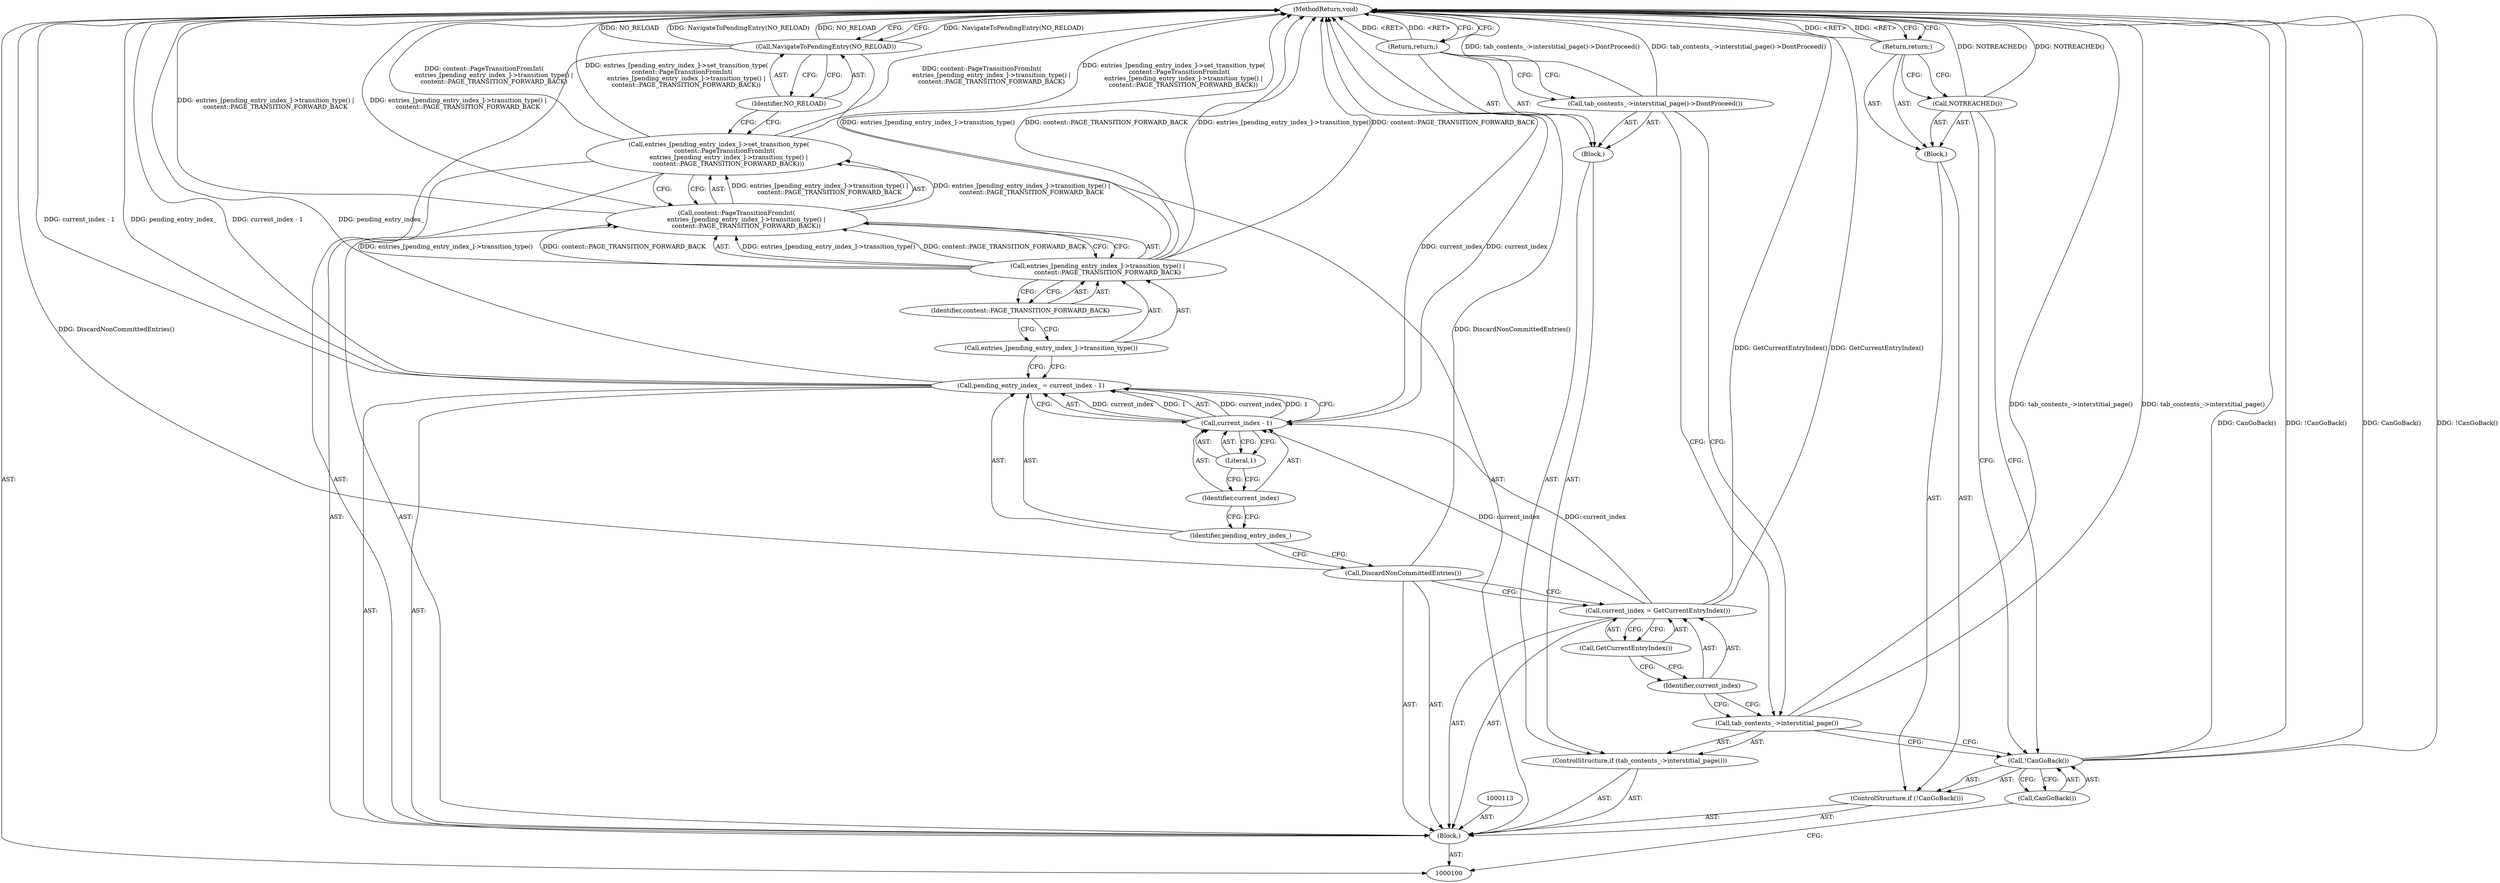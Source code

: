 digraph "1_Chrome_6a13a6c2fbae0b3269743e6a141fdfe0d9ec9793_2" {
"1000130" [label="(MethodReturn,void)"];
"1000101" [label="(Block,)"];
"1000116" [label="(Call,GetCurrentEntryIndex())"];
"1000114" [label="(Call,current_index = GetCurrentEntryIndex())"];
"1000115" [label="(Identifier,current_index)"];
"1000117" [label="(Call,DiscardNonCommittedEntries())"];
"1000118" [label="(Call,pending_entry_index_ = current_index - 1)"];
"1000119" [label="(Identifier,pending_entry_index_)"];
"1000120" [label="(Call,current_index - 1)"];
"1000121" [label="(Identifier,current_index)"];
"1000122" [label="(Literal,1)"];
"1000123" [label="(Call,entries_[pending_entry_index_]->set_transition_type(\n      content::PageTransitionFromInt(\n          entries_[pending_entry_index_]->transition_type() |\n          content::PAGE_TRANSITION_FORWARD_BACK)))"];
"1000124" [label="(Call,content::PageTransitionFromInt(\n          entries_[pending_entry_index_]->transition_type() |\n          content::PAGE_TRANSITION_FORWARD_BACK))"];
"1000125" [label="(Call,entries_[pending_entry_index_]->transition_type() |\n          content::PAGE_TRANSITION_FORWARD_BACK)"];
"1000126" [label="(Call,entries_[pending_entry_index_]->transition_type())"];
"1000127" [label="(Identifier,content::PAGE_TRANSITION_FORWARD_BACK)"];
"1000102" [label="(ControlStructure,if (!CanGoBack()))"];
"1000105" [label="(Block,)"];
"1000103" [label="(Call,!CanGoBack())"];
"1000104" [label="(Call,CanGoBack())"];
"1000128" [label="(Call,NavigateToPendingEntry(NO_RELOAD))"];
"1000129" [label="(Identifier,NO_RELOAD)"];
"1000106" [label="(Call,NOTREACHED())"];
"1000107" [label="(Return,return;)"];
"1000108" [label="(ControlStructure,if (tab_contents_->interstitial_page()))"];
"1000110" [label="(Block,)"];
"1000109" [label="(Call,tab_contents_->interstitial_page())"];
"1000111" [label="(Call,tab_contents_->interstitial_page()->DontProceed())"];
"1000112" [label="(Return,return;)"];
"1000130" -> "1000100"  [label="AST: "];
"1000130" -> "1000107"  [label="CFG: "];
"1000130" -> "1000112"  [label="CFG: "];
"1000130" -> "1000128"  [label="CFG: "];
"1000112" -> "1000130"  [label="DDG: <RET>"];
"1000117" -> "1000130"  [label="DDG: DiscardNonCommittedEntries()"];
"1000125" -> "1000130"  [label="DDG: entries_[pending_entry_index_]->transition_type()"];
"1000125" -> "1000130"  [label="DDG: content::PAGE_TRANSITION_FORWARD_BACK"];
"1000124" -> "1000130"  [label="DDG: entries_[pending_entry_index_]->transition_type() |\n          content::PAGE_TRANSITION_FORWARD_BACK"];
"1000103" -> "1000130"  [label="DDG: CanGoBack()"];
"1000103" -> "1000130"  [label="DDG: !CanGoBack()"];
"1000123" -> "1000130"  [label="DDG: entries_[pending_entry_index_]->set_transition_type(\n      content::PageTransitionFromInt(\n          entries_[pending_entry_index_]->transition_type() |\n          content::PAGE_TRANSITION_FORWARD_BACK))"];
"1000123" -> "1000130"  [label="DDG: content::PageTransitionFromInt(\n          entries_[pending_entry_index_]->transition_type() |\n          content::PAGE_TRANSITION_FORWARD_BACK)"];
"1000120" -> "1000130"  [label="DDG: current_index"];
"1000118" -> "1000130"  [label="DDG: current_index - 1"];
"1000118" -> "1000130"  [label="DDG: pending_entry_index_"];
"1000128" -> "1000130"  [label="DDG: NavigateToPendingEntry(NO_RELOAD)"];
"1000128" -> "1000130"  [label="DDG: NO_RELOAD"];
"1000111" -> "1000130"  [label="DDG: tab_contents_->interstitial_page()->DontProceed()"];
"1000114" -> "1000130"  [label="DDG: GetCurrentEntryIndex()"];
"1000106" -> "1000130"  [label="DDG: NOTREACHED()"];
"1000109" -> "1000130"  [label="DDG: tab_contents_->interstitial_page()"];
"1000107" -> "1000130"  [label="DDG: <RET>"];
"1000101" -> "1000100"  [label="AST: "];
"1000102" -> "1000101"  [label="AST: "];
"1000108" -> "1000101"  [label="AST: "];
"1000113" -> "1000101"  [label="AST: "];
"1000114" -> "1000101"  [label="AST: "];
"1000117" -> "1000101"  [label="AST: "];
"1000118" -> "1000101"  [label="AST: "];
"1000123" -> "1000101"  [label="AST: "];
"1000128" -> "1000101"  [label="AST: "];
"1000116" -> "1000114"  [label="AST: "];
"1000116" -> "1000115"  [label="CFG: "];
"1000114" -> "1000116"  [label="CFG: "];
"1000114" -> "1000101"  [label="AST: "];
"1000114" -> "1000116"  [label="CFG: "];
"1000115" -> "1000114"  [label="AST: "];
"1000116" -> "1000114"  [label="AST: "];
"1000117" -> "1000114"  [label="CFG: "];
"1000114" -> "1000130"  [label="DDG: GetCurrentEntryIndex()"];
"1000114" -> "1000120"  [label="DDG: current_index"];
"1000115" -> "1000114"  [label="AST: "];
"1000115" -> "1000109"  [label="CFG: "];
"1000116" -> "1000115"  [label="CFG: "];
"1000117" -> "1000101"  [label="AST: "];
"1000117" -> "1000114"  [label="CFG: "];
"1000119" -> "1000117"  [label="CFG: "];
"1000117" -> "1000130"  [label="DDG: DiscardNonCommittedEntries()"];
"1000118" -> "1000101"  [label="AST: "];
"1000118" -> "1000120"  [label="CFG: "];
"1000119" -> "1000118"  [label="AST: "];
"1000120" -> "1000118"  [label="AST: "];
"1000126" -> "1000118"  [label="CFG: "];
"1000118" -> "1000130"  [label="DDG: current_index - 1"];
"1000118" -> "1000130"  [label="DDG: pending_entry_index_"];
"1000120" -> "1000118"  [label="DDG: current_index"];
"1000120" -> "1000118"  [label="DDG: 1"];
"1000119" -> "1000118"  [label="AST: "];
"1000119" -> "1000117"  [label="CFG: "];
"1000121" -> "1000119"  [label="CFG: "];
"1000120" -> "1000118"  [label="AST: "];
"1000120" -> "1000122"  [label="CFG: "];
"1000121" -> "1000120"  [label="AST: "];
"1000122" -> "1000120"  [label="AST: "];
"1000118" -> "1000120"  [label="CFG: "];
"1000120" -> "1000130"  [label="DDG: current_index"];
"1000120" -> "1000118"  [label="DDG: current_index"];
"1000120" -> "1000118"  [label="DDG: 1"];
"1000114" -> "1000120"  [label="DDG: current_index"];
"1000121" -> "1000120"  [label="AST: "];
"1000121" -> "1000119"  [label="CFG: "];
"1000122" -> "1000121"  [label="CFG: "];
"1000122" -> "1000120"  [label="AST: "];
"1000122" -> "1000121"  [label="CFG: "];
"1000120" -> "1000122"  [label="CFG: "];
"1000123" -> "1000101"  [label="AST: "];
"1000123" -> "1000124"  [label="CFG: "];
"1000124" -> "1000123"  [label="AST: "];
"1000129" -> "1000123"  [label="CFG: "];
"1000123" -> "1000130"  [label="DDG: entries_[pending_entry_index_]->set_transition_type(\n      content::PageTransitionFromInt(\n          entries_[pending_entry_index_]->transition_type() |\n          content::PAGE_TRANSITION_FORWARD_BACK))"];
"1000123" -> "1000130"  [label="DDG: content::PageTransitionFromInt(\n          entries_[pending_entry_index_]->transition_type() |\n          content::PAGE_TRANSITION_FORWARD_BACK)"];
"1000124" -> "1000123"  [label="DDG: entries_[pending_entry_index_]->transition_type() |\n          content::PAGE_TRANSITION_FORWARD_BACK"];
"1000124" -> "1000123"  [label="AST: "];
"1000124" -> "1000125"  [label="CFG: "];
"1000125" -> "1000124"  [label="AST: "];
"1000123" -> "1000124"  [label="CFG: "];
"1000124" -> "1000130"  [label="DDG: entries_[pending_entry_index_]->transition_type() |\n          content::PAGE_TRANSITION_FORWARD_BACK"];
"1000124" -> "1000123"  [label="DDG: entries_[pending_entry_index_]->transition_type() |\n          content::PAGE_TRANSITION_FORWARD_BACK"];
"1000125" -> "1000124"  [label="DDG: entries_[pending_entry_index_]->transition_type()"];
"1000125" -> "1000124"  [label="DDG: content::PAGE_TRANSITION_FORWARD_BACK"];
"1000125" -> "1000124"  [label="AST: "];
"1000125" -> "1000127"  [label="CFG: "];
"1000126" -> "1000125"  [label="AST: "];
"1000127" -> "1000125"  [label="AST: "];
"1000124" -> "1000125"  [label="CFG: "];
"1000125" -> "1000130"  [label="DDG: entries_[pending_entry_index_]->transition_type()"];
"1000125" -> "1000130"  [label="DDG: content::PAGE_TRANSITION_FORWARD_BACK"];
"1000125" -> "1000124"  [label="DDG: entries_[pending_entry_index_]->transition_type()"];
"1000125" -> "1000124"  [label="DDG: content::PAGE_TRANSITION_FORWARD_BACK"];
"1000126" -> "1000125"  [label="AST: "];
"1000126" -> "1000118"  [label="CFG: "];
"1000127" -> "1000126"  [label="CFG: "];
"1000127" -> "1000125"  [label="AST: "];
"1000127" -> "1000126"  [label="CFG: "];
"1000125" -> "1000127"  [label="CFG: "];
"1000102" -> "1000101"  [label="AST: "];
"1000103" -> "1000102"  [label="AST: "];
"1000105" -> "1000102"  [label="AST: "];
"1000105" -> "1000102"  [label="AST: "];
"1000106" -> "1000105"  [label="AST: "];
"1000107" -> "1000105"  [label="AST: "];
"1000103" -> "1000102"  [label="AST: "];
"1000103" -> "1000104"  [label="CFG: "];
"1000104" -> "1000103"  [label="AST: "];
"1000106" -> "1000103"  [label="CFG: "];
"1000109" -> "1000103"  [label="CFG: "];
"1000103" -> "1000130"  [label="DDG: CanGoBack()"];
"1000103" -> "1000130"  [label="DDG: !CanGoBack()"];
"1000104" -> "1000103"  [label="AST: "];
"1000104" -> "1000100"  [label="CFG: "];
"1000103" -> "1000104"  [label="CFG: "];
"1000128" -> "1000101"  [label="AST: "];
"1000128" -> "1000129"  [label="CFG: "];
"1000129" -> "1000128"  [label="AST: "];
"1000130" -> "1000128"  [label="CFG: "];
"1000128" -> "1000130"  [label="DDG: NavigateToPendingEntry(NO_RELOAD)"];
"1000128" -> "1000130"  [label="DDG: NO_RELOAD"];
"1000129" -> "1000128"  [label="AST: "];
"1000129" -> "1000123"  [label="CFG: "];
"1000128" -> "1000129"  [label="CFG: "];
"1000106" -> "1000105"  [label="AST: "];
"1000106" -> "1000103"  [label="CFG: "];
"1000107" -> "1000106"  [label="CFG: "];
"1000106" -> "1000130"  [label="DDG: NOTREACHED()"];
"1000107" -> "1000105"  [label="AST: "];
"1000107" -> "1000106"  [label="CFG: "];
"1000130" -> "1000107"  [label="CFG: "];
"1000107" -> "1000130"  [label="DDG: <RET>"];
"1000108" -> "1000101"  [label="AST: "];
"1000109" -> "1000108"  [label="AST: "];
"1000110" -> "1000108"  [label="AST: "];
"1000110" -> "1000108"  [label="AST: "];
"1000111" -> "1000110"  [label="AST: "];
"1000112" -> "1000110"  [label="AST: "];
"1000109" -> "1000108"  [label="AST: "];
"1000109" -> "1000103"  [label="CFG: "];
"1000111" -> "1000109"  [label="CFG: "];
"1000115" -> "1000109"  [label="CFG: "];
"1000109" -> "1000130"  [label="DDG: tab_contents_->interstitial_page()"];
"1000111" -> "1000110"  [label="AST: "];
"1000111" -> "1000109"  [label="CFG: "];
"1000112" -> "1000111"  [label="CFG: "];
"1000111" -> "1000130"  [label="DDG: tab_contents_->interstitial_page()->DontProceed()"];
"1000112" -> "1000110"  [label="AST: "];
"1000112" -> "1000111"  [label="CFG: "];
"1000130" -> "1000112"  [label="CFG: "];
"1000112" -> "1000130"  [label="DDG: <RET>"];
}
